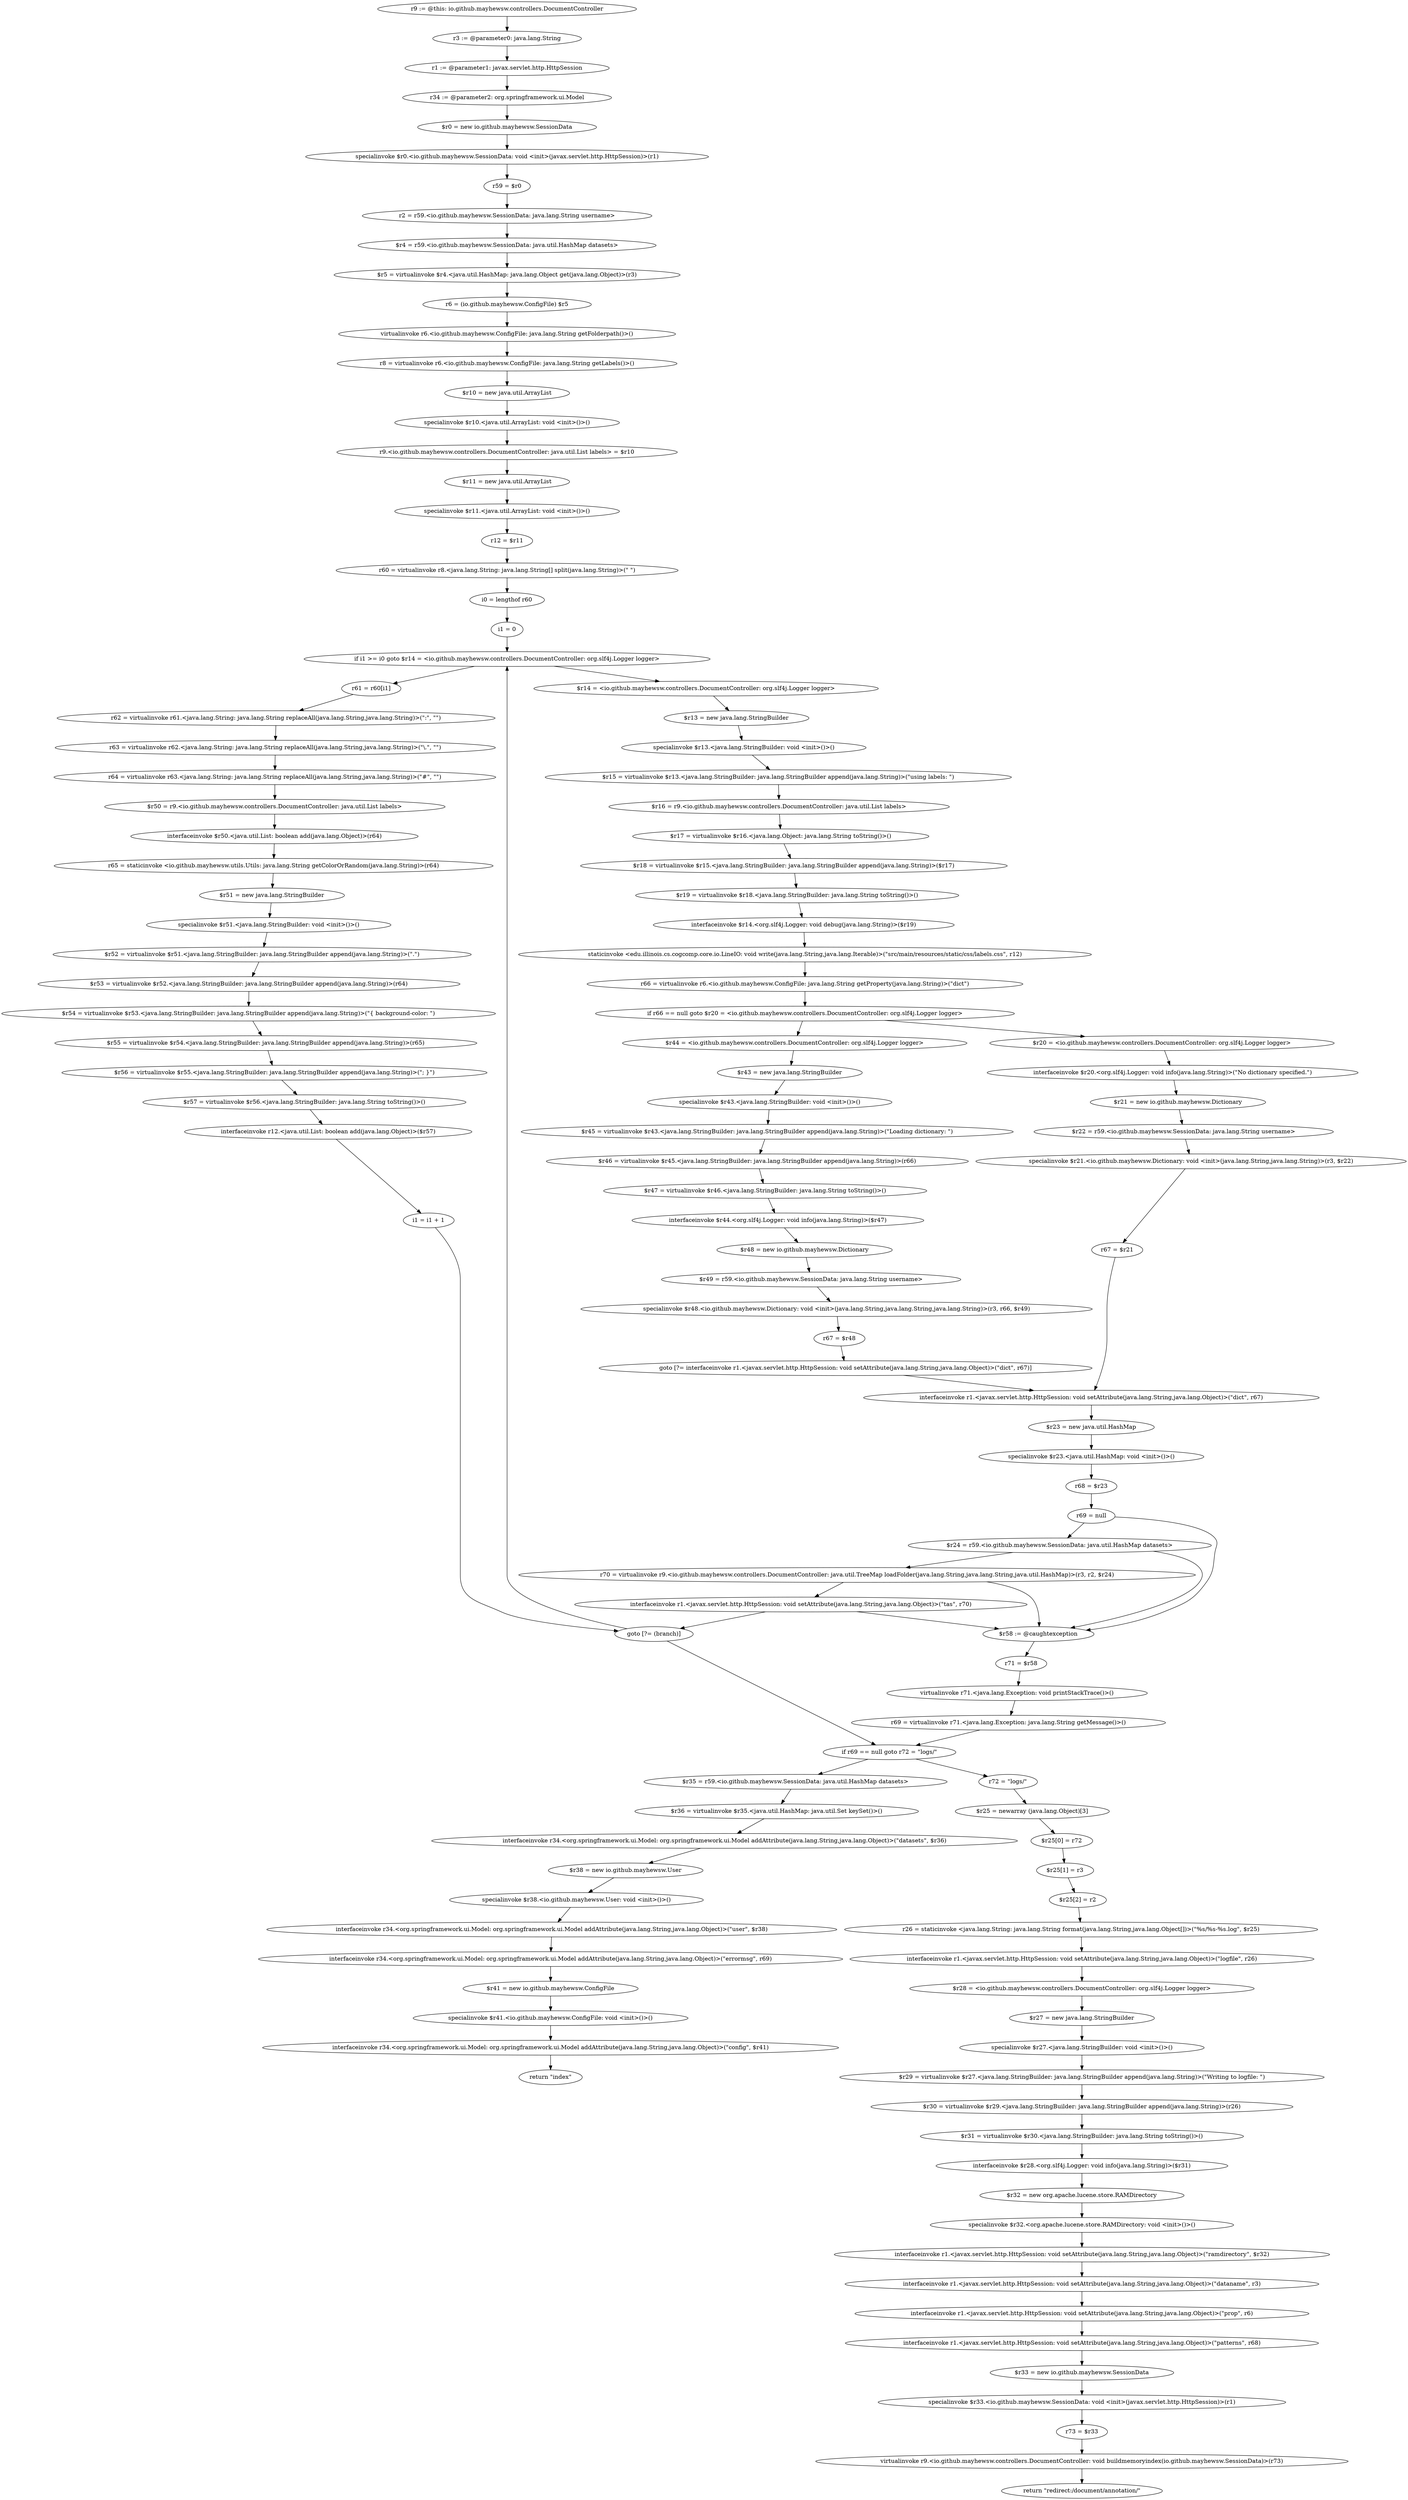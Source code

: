 digraph "unitGraph" {
    "r9 := @this: io.github.mayhewsw.controllers.DocumentController"
    "r3 := @parameter0: java.lang.String"
    "r1 := @parameter1: javax.servlet.http.HttpSession"
    "r34 := @parameter2: org.springframework.ui.Model"
    "$r0 = new io.github.mayhewsw.SessionData"
    "specialinvoke $r0.<io.github.mayhewsw.SessionData: void <init>(javax.servlet.http.HttpSession)>(r1)"
    "r59 = $r0"
    "r2 = r59.<io.github.mayhewsw.SessionData: java.lang.String username>"
    "$r4 = r59.<io.github.mayhewsw.SessionData: java.util.HashMap datasets>"
    "$r5 = virtualinvoke $r4.<java.util.HashMap: java.lang.Object get(java.lang.Object)>(r3)"
    "r6 = (io.github.mayhewsw.ConfigFile) $r5"
    "virtualinvoke r6.<io.github.mayhewsw.ConfigFile: java.lang.String getFolderpath()>()"
    "r8 = virtualinvoke r6.<io.github.mayhewsw.ConfigFile: java.lang.String getLabels()>()"
    "$r10 = new java.util.ArrayList"
    "specialinvoke $r10.<java.util.ArrayList: void <init>()>()"
    "r9.<io.github.mayhewsw.controllers.DocumentController: java.util.List labels> = $r10"
    "$r11 = new java.util.ArrayList"
    "specialinvoke $r11.<java.util.ArrayList: void <init>()>()"
    "r12 = $r11"
    "r60 = virtualinvoke r8.<java.lang.String: java.lang.String[] split(java.lang.String)>(\" \")"
    "i0 = lengthof r60"
    "i1 = 0"
    "if i1 >= i0 goto $r14 = <io.github.mayhewsw.controllers.DocumentController: org.slf4j.Logger logger>"
    "r61 = r60[i1]"
    "r62 = virtualinvoke r61.<java.lang.String: java.lang.String replaceAll(java.lang.String,java.lang.String)>(\":\", \"\")"
    "r63 = virtualinvoke r62.<java.lang.String: java.lang.String replaceAll(java.lang.String,java.lang.String)>(\"\\.\", \"\")"
    "r64 = virtualinvoke r63.<java.lang.String: java.lang.String replaceAll(java.lang.String,java.lang.String)>(\"#\", \"\")"
    "$r50 = r9.<io.github.mayhewsw.controllers.DocumentController: java.util.List labels>"
    "interfaceinvoke $r50.<java.util.List: boolean add(java.lang.Object)>(r64)"
    "r65 = staticinvoke <io.github.mayhewsw.utils.Utils: java.lang.String getColorOrRandom(java.lang.String)>(r64)"
    "$r51 = new java.lang.StringBuilder"
    "specialinvoke $r51.<java.lang.StringBuilder: void <init>()>()"
    "$r52 = virtualinvoke $r51.<java.lang.StringBuilder: java.lang.StringBuilder append(java.lang.String)>(\".\")"
    "$r53 = virtualinvoke $r52.<java.lang.StringBuilder: java.lang.StringBuilder append(java.lang.String)>(r64)"
    "$r54 = virtualinvoke $r53.<java.lang.StringBuilder: java.lang.StringBuilder append(java.lang.String)>(\"{ background-color: \")"
    "$r55 = virtualinvoke $r54.<java.lang.StringBuilder: java.lang.StringBuilder append(java.lang.String)>(r65)"
    "$r56 = virtualinvoke $r55.<java.lang.StringBuilder: java.lang.StringBuilder append(java.lang.String)>(\"; }\")"
    "$r57 = virtualinvoke $r56.<java.lang.StringBuilder: java.lang.String toString()>()"
    "interfaceinvoke r12.<java.util.List: boolean add(java.lang.Object)>($r57)"
    "i1 = i1 + 1"
    "goto [?= (branch)]"
    "$r14 = <io.github.mayhewsw.controllers.DocumentController: org.slf4j.Logger logger>"
    "$r13 = new java.lang.StringBuilder"
    "specialinvoke $r13.<java.lang.StringBuilder: void <init>()>()"
    "$r15 = virtualinvoke $r13.<java.lang.StringBuilder: java.lang.StringBuilder append(java.lang.String)>(\"using labels: \")"
    "$r16 = r9.<io.github.mayhewsw.controllers.DocumentController: java.util.List labels>"
    "$r17 = virtualinvoke $r16.<java.lang.Object: java.lang.String toString()>()"
    "$r18 = virtualinvoke $r15.<java.lang.StringBuilder: java.lang.StringBuilder append(java.lang.String)>($r17)"
    "$r19 = virtualinvoke $r18.<java.lang.StringBuilder: java.lang.String toString()>()"
    "interfaceinvoke $r14.<org.slf4j.Logger: void debug(java.lang.String)>($r19)"
    "staticinvoke <edu.illinois.cs.cogcomp.core.io.LineIO: void write(java.lang.String,java.lang.Iterable)>(\"src/main/resources/static/css/labels.css\", r12)"
    "r66 = virtualinvoke r6.<io.github.mayhewsw.ConfigFile: java.lang.String getProperty(java.lang.String)>(\"dict\")"
    "if r66 == null goto $r20 = <io.github.mayhewsw.controllers.DocumentController: org.slf4j.Logger logger>"
    "$r44 = <io.github.mayhewsw.controllers.DocumentController: org.slf4j.Logger logger>"
    "$r43 = new java.lang.StringBuilder"
    "specialinvoke $r43.<java.lang.StringBuilder: void <init>()>()"
    "$r45 = virtualinvoke $r43.<java.lang.StringBuilder: java.lang.StringBuilder append(java.lang.String)>(\"Loading dictionary: \")"
    "$r46 = virtualinvoke $r45.<java.lang.StringBuilder: java.lang.StringBuilder append(java.lang.String)>(r66)"
    "$r47 = virtualinvoke $r46.<java.lang.StringBuilder: java.lang.String toString()>()"
    "interfaceinvoke $r44.<org.slf4j.Logger: void info(java.lang.String)>($r47)"
    "$r48 = new io.github.mayhewsw.Dictionary"
    "$r49 = r59.<io.github.mayhewsw.SessionData: java.lang.String username>"
    "specialinvoke $r48.<io.github.mayhewsw.Dictionary: void <init>(java.lang.String,java.lang.String,java.lang.String)>(r3, r66, $r49)"
    "r67 = $r48"
    "goto [?= interfaceinvoke r1.<javax.servlet.http.HttpSession: void setAttribute(java.lang.String,java.lang.Object)>(\"dict\", r67)]"
    "$r20 = <io.github.mayhewsw.controllers.DocumentController: org.slf4j.Logger logger>"
    "interfaceinvoke $r20.<org.slf4j.Logger: void info(java.lang.String)>(\"No dictionary specified.\")"
    "$r21 = new io.github.mayhewsw.Dictionary"
    "$r22 = r59.<io.github.mayhewsw.SessionData: java.lang.String username>"
    "specialinvoke $r21.<io.github.mayhewsw.Dictionary: void <init>(java.lang.String,java.lang.String)>(r3, $r22)"
    "r67 = $r21"
    "interfaceinvoke r1.<javax.servlet.http.HttpSession: void setAttribute(java.lang.String,java.lang.Object)>(\"dict\", r67)"
    "$r23 = new java.util.HashMap"
    "specialinvoke $r23.<java.util.HashMap: void <init>()>()"
    "r68 = $r23"
    "r69 = null"
    "$r24 = r59.<io.github.mayhewsw.SessionData: java.util.HashMap datasets>"
    "r70 = virtualinvoke r9.<io.github.mayhewsw.controllers.DocumentController: java.util.TreeMap loadFolder(java.lang.String,java.lang.String,java.util.HashMap)>(r3, r2, $r24)"
    "interfaceinvoke r1.<javax.servlet.http.HttpSession: void setAttribute(java.lang.String,java.lang.Object)>(\"tas\", r70)"
    "$r58 := @caughtexception"
    "r71 = $r58"
    "virtualinvoke r71.<java.lang.Exception: void printStackTrace()>()"
    "r69 = virtualinvoke r71.<java.lang.Exception: java.lang.String getMessage()>()"
    "if r69 == null goto r72 = \"logs/\""
    "$r35 = r59.<io.github.mayhewsw.SessionData: java.util.HashMap datasets>"
    "$r36 = virtualinvoke $r35.<java.util.HashMap: java.util.Set keySet()>()"
    "interfaceinvoke r34.<org.springframework.ui.Model: org.springframework.ui.Model addAttribute(java.lang.String,java.lang.Object)>(\"datasets\", $r36)"
    "$r38 = new io.github.mayhewsw.User"
    "specialinvoke $r38.<io.github.mayhewsw.User: void <init>()>()"
    "interfaceinvoke r34.<org.springframework.ui.Model: org.springframework.ui.Model addAttribute(java.lang.String,java.lang.Object)>(\"user\", $r38)"
    "interfaceinvoke r34.<org.springframework.ui.Model: org.springframework.ui.Model addAttribute(java.lang.String,java.lang.Object)>(\"errormsg\", r69)"
    "$r41 = new io.github.mayhewsw.ConfigFile"
    "specialinvoke $r41.<io.github.mayhewsw.ConfigFile: void <init>()>()"
    "interfaceinvoke r34.<org.springframework.ui.Model: org.springframework.ui.Model addAttribute(java.lang.String,java.lang.Object)>(\"config\", $r41)"
    "return \"index\""
    "r72 = \"logs/\""
    "$r25 = newarray (java.lang.Object)[3]"
    "$r25[0] = r72"
    "$r25[1] = r3"
    "$r25[2] = r2"
    "r26 = staticinvoke <java.lang.String: java.lang.String format(java.lang.String,java.lang.Object[])>(\"%s/%s-%s.log\", $r25)"
    "interfaceinvoke r1.<javax.servlet.http.HttpSession: void setAttribute(java.lang.String,java.lang.Object)>(\"logfile\", r26)"
    "$r28 = <io.github.mayhewsw.controllers.DocumentController: org.slf4j.Logger logger>"
    "$r27 = new java.lang.StringBuilder"
    "specialinvoke $r27.<java.lang.StringBuilder: void <init>()>()"
    "$r29 = virtualinvoke $r27.<java.lang.StringBuilder: java.lang.StringBuilder append(java.lang.String)>(\"Writing to logfile: \")"
    "$r30 = virtualinvoke $r29.<java.lang.StringBuilder: java.lang.StringBuilder append(java.lang.String)>(r26)"
    "$r31 = virtualinvoke $r30.<java.lang.StringBuilder: java.lang.String toString()>()"
    "interfaceinvoke $r28.<org.slf4j.Logger: void info(java.lang.String)>($r31)"
    "$r32 = new org.apache.lucene.store.RAMDirectory"
    "specialinvoke $r32.<org.apache.lucene.store.RAMDirectory: void <init>()>()"
    "interfaceinvoke r1.<javax.servlet.http.HttpSession: void setAttribute(java.lang.String,java.lang.Object)>(\"ramdirectory\", $r32)"
    "interfaceinvoke r1.<javax.servlet.http.HttpSession: void setAttribute(java.lang.String,java.lang.Object)>(\"dataname\", r3)"
    "interfaceinvoke r1.<javax.servlet.http.HttpSession: void setAttribute(java.lang.String,java.lang.Object)>(\"prop\", r6)"
    "interfaceinvoke r1.<javax.servlet.http.HttpSession: void setAttribute(java.lang.String,java.lang.Object)>(\"patterns\", r68)"
    "$r33 = new io.github.mayhewsw.SessionData"
    "specialinvoke $r33.<io.github.mayhewsw.SessionData: void <init>(javax.servlet.http.HttpSession)>(r1)"
    "r73 = $r33"
    "virtualinvoke r9.<io.github.mayhewsw.controllers.DocumentController: void buildmemoryindex(io.github.mayhewsw.SessionData)>(r73)"
    "return \"redirect:/document/annotation/\""
    "r9 := @this: io.github.mayhewsw.controllers.DocumentController"->"r3 := @parameter0: java.lang.String";
    "r3 := @parameter0: java.lang.String"->"r1 := @parameter1: javax.servlet.http.HttpSession";
    "r1 := @parameter1: javax.servlet.http.HttpSession"->"r34 := @parameter2: org.springframework.ui.Model";
    "r34 := @parameter2: org.springframework.ui.Model"->"$r0 = new io.github.mayhewsw.SessionData";
    "$r0 = new io.github.mayhewsw.SessionData"->"specialinvoke $r0.<io.github.mayhewsw.SessionData: void <init>(javax.servlet.http.HttpSession)>(r1)";
    "specialinvoke $r0.<io.github.mayhewsw.SessionData: void <init>(javax.servlet.http.HttpSession)>(r1)"->"r59 = $r0";
    "r59 = $r0"->"r2 = r59.<io.github.mayhewsw.SessionData: java.lang.String username>";
    "r2 = r59.<io.github.mayhewsw.SessionData: java.lang.String username>"->"$r4 = r59.<io.github.mayhewsw.SessionData: java.util.HashMap datasets>";
    "$r4 = r59.<io.github.mayhewsw.SessionData: java.util.HashMap datasets>"->"$r5 = virtualinvoke $r4.<java.util.HashMap: java.lang.Object get(java.lang.Object)>(r3)";
    "$r5 = virtualinvoke $r4.<java.util.HashMap: java.lang.Object get(java.lang.Object)>(r3)"->"r6 = (io.github.mayhewsw.ConfigFile) $r5";
    "r6 = (io.github.mayhewsw.ConfigFile) $r5"->"virtualinvoke r6.<io.github.mayhewsw.ConfigFile: java.lang.String getFolderpath()>()";
    "virtualinvoke r6.<io.github.mayhewsw.ConfigFile: java.lang.String getFolderpath()>()"->"r8 = virtualinvoke r6.<io.github.mayhewsw.ConfigFile: java.lang.String getLabels()>()";
    "r8 = virtualinvoke r6.<io.github.mayhewsw.ConfigFile: java.lang.String getLabels()>()"->"$r10 = new java.util.ArrayList";
    "$r10 = new java.util.ArrayList"->"specialinvoke $r10.<java.util.ArrayList: void <init>()>()";
    "specialinvoke $r10.<java.util.ArrayList: void <init>()>()"->"r9.<io.github.mayhewsw.controllers.DocumentController: java.util.List labels> = $r10";
    "r9.<io.github.mayhewsw.controllers.DocumentController: java.util.List labels> = $r10"->"$r11 = new java.util.ArrayList";
    "$r11 = new java.util.ArrayList"->"specialinvoke $r11.<java.util.ArrayList: void <init>()>()";
    "specialinvoke $r11.<java.util.ArrayList: void <init>()>()"->"r12 = $r11";
    "r12 = $r11"->"r60 = virtualinvoke r8.<java.lang.String: java.lang.String[] split(java.lang.String)>(\" \")";
    "r60 = virtualinvoke r8.<java.lang.String: java.lang.String[] split(java.lang.String)>(\" \")"->"i0 = lengthof r60";
    "i0 = lengthof r60"->"i1 = 0";
    "i1 = 0"->"if i1 >= i0 goto $r14 = <io.github.mayhewsw.controllers.DocumentController: org.slf4j.Logger logger>";
    "if i1 >= i0 goto $r14 = <io.github.mayhewsw.controllers.DocumentController: org.slf4j.Logger logger>"->"r61 = r60[i1]";
    "if i1 >= i0 goto $r14 = <io.github.mayhewsw.controllers.DocumentController: org.slf4j.Logger logger>"->"$r14 = <io.github.mayhewsw.controllers.DocumentController: org.slf4j.Logger logger>";
    "r61 = r60[i1]"->"r62 = virtualinvoke r61.<java.lang.String: java.lang.String replaceAll(java.lang.String,java.lang.String)>(\":\", \"\")";
    "r62 = virtualinvoke r61.<java.lang.String: java.lang.String replaceAll(java.lang.String,java.lang.String)>(\":\", \"\")"->"r63 = virtualinvoke r62.<java.lang.String: java.lang.String replaceAll(java.lang.String,java.lang.String)>(\"\\.\", \"\")";
    "r63 = virtualinvoke r62.<java.lang.String: java.lang.String replaceAll(java.lang.String,java.lang.String)>(\"\\.\", \"\")"->"r64 = virtualinvoke r63.<java.lang.String: java.lang.String replaceAll(java.lang.String,java.lang.String)>(\"#\", \"\")";
    "r64 = virtualinvoke r63.<java.lang.String: java.lang.String replaceAll(java.lang.String,java.lang.String)>(\"#\", \"\")"->"$r50 = r9.<io.github.mayhewsw.controllers.DocumentController: java.util.List labels>";
    "$r50 = r9.<io.github.mayhewsw.controllers.DocumentController: java.util.List labels>"->"interfaceinvoke $r50.<java.util.List: boolean add(java.lang.Object)>(r64)";
    "interfaceinvoke $r50.<java.util.List: boolean add(java.lang.Object)>(r64)"->"r65 = staticinvoke <io.github.mayhewsw.utils.Utils: java.lang.String getColorOrRandom(java.lang.String)>(r64)";
    "r65 = staticinvoke <io.github.mayhewsw.utils.Utils: java.lang.String getColorOrRandom(java.lang.String)>(r64)"->"$r51 = new java.lang.StringBuilder";
    "$r51 = new java.lang.StringBuilder"->"specialinvoke $r51.<java.lang.StringBuilder: void <init>()>()";
    "specialinvoke $r51.<java.lang.StringBuilder: void <init>()>()"->"$r52 = virtualinvoke $r51.<java.lang.StringBuilder: java.lang.StringBuilder append(java.lang.String)>(\".\")";
    "$r52 = virtualinvoke $r51.<java.lang.StringBuilder: java.lang.StringBuilder append(java.lang.String)>(\".\")"->"$r53 = virtualinvoke $r52.<java.lang.StringBuilder: java.lang.StringBuilder append(java.lang.String)>(r64)";
    "$r53 = virtualinvoke $r52.<java.lang.StringBuilder: java.lang.StringBuilder append(java.lang.String)>(r64)"->"$r54 = virtualinvoke $r53.<java.lang.StringBuilder: java.lang.StringBuilder append(java.lang.String)>(\"{ background-color: \")";
    "$r54 = virtualinvoke $r53.<java.lang.StringBuilder: java.lang.StringBuilder append(java.lang.String)>(\"{ background-color: \")"->"$r55 = virtualinvoke $r54.<java.lang.StringBuilder: java.lang.StringBuilder append(java.lang.String)>(r65)";
    "$r55 = virtualinvoke $r54.<java.lang.StringBuilder: java.lang.StringBuilder append(java.lang.String)>(r65)"->"$r56 = virtualinvoke $r55.<java.lang.StringBuilder: java.lang.StringBuilder append(java.lang.String)>(\"; }\")";
    "$r56 = virtualinvoke $r55.<java.lang.StringBuilder: java.lang.StringBuilder append(java.lang.String)>(\"; }\")"->"$r57 = virtualinvoke $r56.<java.lang.StringBuilder: java.lang.String toString()>()";
    "$r57 = virtualinvoke $r56.<java.lang.StringBuilder: java.lang.String toString()>()"->"interfaceinvoke r12.<java.util.List: boolean add(java.lang.Object)>($r57)";
    "interfaceinvoke r12.<java.util.List: boolean add(java.lang.Object)>($r57)"->"i1 = i1 + 1";
    "i1 = i1 + 1"->"goto [?= (branch)]";
    "goto [?= (branch)]"->"if i1 >= i0 goto $r14 = <io.github.mayhewsw.controllers.DocumentController: org.slf4j.Logger logger>";
    "$r14 = <io.github.mayhewsw.controllers.DocumentController: org.slf4j.Logger logger>"->"$r13 = new java.lang.StringBuilder";
    "$r13 = new java.lang.StringBuilder"->"specialinvoke $r13.<java.lang.StringBuilder: void <init>()>()";
    "specialinvoke $r13.<java.lang.StringBuilder: void <init>()>()"->"$r15 = virtualinvoke $r13.<java.lang.StringBuilder: java.lang.StringBuilder append(java.lang.String)>(\"using labels: \")";
    "$r15 = virtualinvoke $r13.<java.lang.StringBuilder: java.lang.StringBuilder append(java.lang.String)>(\"using labels: \")"->"$r16 = r9.<io.github.mayhewsw.controllers.DocumentController: java.util.List labels>";
    "$r16 = r9.<io.github.mayhewsw.controllers.DocumentController: java.util.List labels>"->"$r17 = virtualinvoke $r16.<java.lang.Object: java.lang.String toString()>()";
    "$r17 = virtualinvoke $r16.<java.lang.Object: java.lang.String toString()>()"->"$r18 = virtualinvoke $r15.<java.lang.StringBuilder: java.lang.StringBuilder append(java.lang.String)>($r17)";
    "$r18 = virtualinvoke $r15.<java.lang.StringBuilder: java.lang.StringBuilder append(java.lang.String)>($r17)"->"$r19 = virtualinvoke $r18.<java.lang.StringBuilder: java.lang.String toString()>()";
    "$r19 = virtualinvoke $r18.<java.lang.StringBuilder: java.lang.String toString()>()"->"interfaceinvoke $r14.<org.slf4j.Logger: void debug(java.lang.String)>($r19)";
    "interfaceinvoke $r14.<org.slf4j.Logger: void debug(java.lang.String)>($r19)"->"staticinvoke <edu.illinois.cs.cogcomp.core.io.LineIO: void write(java.lang.String,java.lang.Iterable)>(\"src/main/resources/static/css/labels.css\", r12)";
    "staticinvoke <edu.illinois.cs.cogcomp.core.io.LineIO: void write(java.lang.String,java.lang.Iterable)>(\"src/main/resources/static/css/labels.css\", r12)"->"r66 = virtualinvoke r6.<io.github.mayhewsw.ConfigFile: java.lang.String getProperty(java.lang.String)>(\"dict\")";
    "r66 = virtualinvoke r6.<io.github.mayhewsw.ConfigFile: java.lang.String getProperty(java.lang.String)>(\"dict\")"->"if r66 == null goto $r20 = <io.github.mayhewsw.controllers.DocumentController: org.slf4j.Logger logger>";
    "if r66 == null goto $r20 = <io.github.mayhewsw.controllers.DocumentController: org.slf4j.Logger logger>"->"$r44 = <io.github.mayhewsw.controllers.DocumentController: org.slf4j.Logger logger>";
    "if r66 == null goto $r20 = <io.github.mayhewsw.controllers.DocumentController: org.slf4j.Logger logger>"->"$r20 = <io.github.mayhewsw.controllers.DocumentController: org.slf4j.Logger logger>";
    "$r44 = <io.github.mayhewsw.controllers.DocumentController: org.slf4j.Logger logger>"->"$r43 = new java.lang.StringBuilder";
    "$r43 = new java.lang.StringBuilder"->"specialinvoke $r43.<java.lang.StringBuilder: void <init>()>()";
    "specialinvoke $r43.<java.lang.StringBuilder: void <init>()>()"->"$r45 = virtualinvoke $r43.<java.lang.StringBuilder: java.lang.StringBuilder append(java.lang.String)>(\"Loading dictionary: \")";
    "$r45 = virtualinvoke $r43.<java.lang.StringBuilder: java.lang.StringBuilder append(java.lang.String)>(\"Loading dictionary: \")"->"$r46 = virtualinvoke $r45.<java.lang.StringBuilder: java.lang.StringBuilder append(java.lang.String)>(r66)";
    "$r46 = virtualinvoke $r45.<java.lang.StringBuilder: java.lang.StringBuilder append(java.lang.String)>(r66)"->"$r47 = virtualinvoke $r46.<java.lang.StringBuilder: java.lang.String toString()>()";
    "$r47 = virtualinvoke $r46.<java.lang.StringBuilder: java.lang.String toString()>()"->"interfaceinvoke $r44.<org.slf4j.Logger: void info(java.lang.String)>($r47)";
    "interfaceinvoke $r44.<org.slf4j.Logger: void info(java.lang.String)>($r47)"->"$r48 = new io.github.mayhewsw.Dictionary";
    "$r48 = new io.github.mayhewsw.Dictionary"->"$r49 = r59.<io.github.mayhewsw.SessionData: java.lang.String username>";
    "$r49 = r59.<io.github.mayhewsw.SessionData: java.lang.String username>"->"specialinvoke $r48.<io.github.mayhewsw.Dictionary: void <init>(java.lang.String,java.lang.String,java.lang.String)>(r3, r66, $r49)";
    "specialinvoke $r48.<io.github.mayhewsw.Dictionary: void <init>(java.lang.String,java.lang.String,java.lang.String)>(r3, r66, $r49)"->"r67 = $r48";
    "r67 = $r48"->"goto [?= interfaceinvoke r1.<javax.servlet.http.HttpSession: void setAttribute(java.lang.String,java.lang.Object)>(\"dict\", r67)]";
    "goto [?= interfaceinvoke r1.<javax.servlet.http.HttpSession: void setAttribute(java.lang.String,java.lang.Object)>(\"dict\", r67)]"->"interfaceinvoke r1.<javax.servlet.http.HttpSession: void setAttribute(java.lang.String,java.lang.Object)>(\"dict\", r67)";
    "$r20 = <io.github.mayhewsw.controllers.DocumentController: org.slf4j.Logger logger>"->"interfaceinvoke $r20.<org.slf4j.Logger: void info(java.lang.String)>(\"No dictionary specified.\")";
    "interfaceinvoke $r20.<org.slf4j.Logger: void info(java.lang.String)>(\"No dictionary specified.\")"->"$r21 = new io.github.mayhewsw.Dictionary";
    "$r21 = new io.github.mayhewsw.Dictionary"->"$r22 = r59.<io.github.mayhewsw.SessionData: java.lang.String username>";
    "$r22 = r59.<io.github.mayhewsw.SessionData: java.lang.String username>"->"specialinvoke $r21.<io.github.mayhewsw.Dictionary: void <init>(java.lang.String,java.lang.String)>(r3, $r22)";
    "specialinvoke $r21.<io.github.mayhewsw.Dictionary: void <init>(java.lang.String,java.lang.String)>(r3, $r22)"->"r67 = $r21";
    "r67 = $r21"->"interfaceinvoke r1.<javax.servlet.http.HttpSession: void setAttribute(java.lang.String,java.lang.Object)>(\"dict\", r67)";
    "interfaceinvoke r1.<javax.servlet.http.HttpSession: void setAttribute(java.lang.String,java.lang.Object)>(\"dict\", r67)"->"$r23 = new java.util.HashMap";
    "$r23 = new java.util.HashMap"->"specialinvoke $r23.<java.util.HashMap: void <init>()>()";
    "specialinvoke $r23.<java.util.HashMap: void <init>()>()"->"r68 = $r23";
    "r68 = $r23"->"r69 = null";
    "r69 = null"->"$r24 = r59.<io.github.mayhewsw.SessionData: java.util.HashMap datasets>";
    "r69 = null"->"$r58 := @caughtexception";
    "$r24 = r59.<io.github.mayhewsw.SessionData: java.util.HashMap datasets>"->"r70 = virtualinvoke r9.<io.github.mayhewsw.controllers.DocumentController: java.util.TreeMap loadFolder(java.lang.String,java.lang.String,java.util.HashMap)>(r3, r2, $r24)";
    "$r24 = r59.<io.github.mayhewsw.SessionData: java.util.HashMap datasets>"->"$r58 := @caughtexception";
    "r70 = virtualinvoke r9.<io.github.mayhewsw.controllers.DocumentController: java.util.TreeMap loadFolder(java.lang.String,java.lang.String,java.util.HashMap)>(r3, r2, $r24)"->"interfaceinvoke r1.<javax.servlet.http.HttpSession: void setAttribute(java.lang.String,java.lang.Object)>(\"tas\", r70)";
    "r70 = virtualinvoke r9.<io.github.mayhewsw.controllers.DocumentController: java.util.TreeMap loadFolder(java.lang.String,java.lang.String,java.util.HashMap)>(r3, r2, $r24)"->"$r58 := @caughtexception";
    "interfaceinvoke r1.<javax.servlet.http.HttpSession: void setAttribute(java.lang.String,java.lang.Object)>(\"tas\", r70)"->"goto [?= (branch)]";
    "interfaceinvoke r1.<javax.servlet.http.HttpSession: void setAttribute(java.lang.String,java.lang.Object)>(\"tas\", r70)"->"$r58 := @caughtexception";
    "goto [?= (branch)]"->"if r69 == null goto r72 = \"logs/\"";
    "$r58 := @caughtexception"->"r71 = $r58";
    "r71 = $r58"->"virtualinvoke r71.<java.lang.Exception: void printStackTrace()>()";
    "virtualinvoke r71.<java.lang.Exception: void printStackTrace()>()"->"r69 = virtualinvoke r71.<java.lang.Exception: java.lang.String getMessage()>()";
    "r69 = virtualinvoke r71.<java.lang.Exception: java.lang.String getMessage()>()"->"if r69 == null goto r72 = \"logs/\"";
    "if r69 == null goto r72 = \"logs/\""->"$r35 = r59.<io.github.mayhewsw.SessionData: java.util.HashMap datasets>";
    "if r69 == null goto r72 = \"logs/\""->"r72 = \"logs/\"";
    "$r35 = r59.<io.github.mayhewsw.SessionData: java.util.HashMap datasets>"->"$r36 = virtualinvoke $r35.<java.util.HashMap: java.util.Set keySet()>()";
    "$r36 = virtualinvoke $r35.<java.util.HashMap: java.util.Set keySet()>()"->"interfaceinvoke r34.<org.springframework.ui.Model: org.springframework.ui.Model addAttribute(java.lang.String,java.lang.Object)>(\"datasets\", $r36)";
    "interfaceinvoke r34.<org.springframework.ui.Model: org.springframework.ui.Model addAttribute(java.lang.String,java.lang.Object)>(\"datasets\", $r36)"->"$r38 = new io.github.mayhewsw.User";
    "$r38 = new io.github.mayhewsw.User"->"specialinvoke $r38.<io.github.mayhewsw.User: void <init>()>()";
    "specialinvoke $r38.<io.github.mayhewsw.User: void <init>()>()"->"interfaceinvoke r34.<org.springframework.ui.Model: org.springframework.ui.Model addAttribute(java.lang.String,java.lang.Object)>(\"user\", $r38)";
    "interfaceinvoke r34.<org.springframework.ui.Model: org.springframework.ui.Model addAttribute(java.lang.String,java.lang.Object)>(\"user\", $r38)"->"interfaceinvoke r34.<org.springframework.ui.Model: org.springframework.ui.Model addAttribute(java.lang.String,java.lang.Object)>(\"errormsg\", r69)";
    "interfaceinvoke r34.<org.springframework.ui.Model: org.springframework.ui.Model addAttribute(java.lang.String,java.lang.Object)>(\"errormsg\", r69)"->"$r41 = new io.github.mayhewsw.ConfigFile";
    "$r41 = new io.github.mayhewsw.ConfigFile"->"specialinvoke $r41.<io.github.mayhewsw.ConfigFile: void <init>()>()";
    "specialinvoke $r41.<io.github.mayhewsw.ConfigFile: void <init>()>()"->"interfaceinvoke r34.<org.springframework.ui.Model: org.springframework.ui.Model addAttribute(java.lang.String,java.lang.Object)>(\"config\", $r41)";
    "interfaceinvoke r34.<org.springframework.ui.Model: org.springframework.ui.Model addAttribute(java.lang.String,java.lang.Object)>(\"config\", $r41)"->"return \"index\"";
    "r72 = \"logs/\""->"$r25 = newarray (java.lang.Object)[3]";
    "$r25 = newarray (java.lang.Object)[3]"->"$r25[0] = r72";
    "$r25[0] = r72"->"$r25[1] = r3";
    "$r25[1] = r3"->"$r25[2] = r2";
    "$r25[2] = r2"->"r26 = staticinvoke <java.lang.String: java.lang.String format(java.lang.String,java.lang.Object[])>(\"%s/%s-%s.log\", $r25)";
    "r26 = staticinvoke <java.lang.String: java.lang.String format(java.lang.String,java.lang.Object[])>(\"%s/%s-%s.log\", $r25)"->"interfaceinvoke r1.<javax.servlet.http.HttpSession: void setAttribute(java.lang.String,java.lang.Object)>(\"logfile\", r26)";
    "interfaceinvoke r1.<javax.servlet.http.HttpSession: void setAttribute(java.lang.String,java.lang.Object)>(\"logfile\", r26)"->"$r28 = <io.github.mayhewsw.controllers.DocumentController: org.slf4j.Logger logger>";
    "$r28 = <io.github.mayhewsw.controllers.DocumentController: org.slf4j.Logger logger>"->"$r27 = new java.lang.StringBuilder";
    "$r27 = new java.lang.StringBuilder"->"specialinvoke $r27.<java.lang.StringBuilder: void <init>()>()";
    "specialinvoke $r27.<java.lang.StringBuilder: void <init>()>()"->"$r29 = virtualinvoke $r27.<java.lang.StringBuilder: java.lang.StringBuilder append(java.lang.String)>(\"Writing to logfile: \")";
    "$r29 = virtualinvoke $r27.<java.lang.StringBuilder: java.lang.StringBuilder append(java.lang.String)>(\"Writing to logfile: \")"->"$r30 = virtualinvoke $r29.<java.lang.StringBuilder: java.lang.StringBuilder append(java.lang.String)>(r26)";
    "$r30 = virtualinvoke $r29.<java.lang.StringBuilder: java.lang.StringBuilder append(java.lang.String)>(r26)"->"$r31 = virtualinvoke $r30.<java.lang.StringBuilder: java.lang.String toString()>()";
    "$r31 = virtualinvoke $r30.<java.lang.StringBuilder: java.lang.String toString()>()"->"interfaceinvoke $r28.<org.slf4j.Logger: void info(java.lang.String)>($r31)";
    "interfaceinvoke $r28.<org.slf4j.Logger: void info(java.lang.String)>($r31)"->"$r32 = new org.apache.lucene.store.RAMDirectory";
    "$r32 = new org.apache.lucene.store.RAMDirectory"->"specialinvoke $r32.<org.apache.lucene.store.RAMDirectory: void <init>()>()";
    "specialinvoke $r32.<org.apache.lucene.store.RAMDirectory: void <init>()>()"->"interfaceinvoke r1.<javax.servlet.http.HttpSession: void setAttribute(java.lang.String,java.lang.Object)>(\"ramdirectory\", $r32)";
    "interfaceinvoke r1.<javax.servlet.http.HttpSession: void setAttribute(java.lang.String,java.lang.Object)>(\"ramdirectory\", $r32)"->"interfaceinvoke r1.<javax.servlet.http.HttpSession: void setAttribute(java.lang.String,java.lang.Object)>(\"dataname\", r3)";
    "interfaceinvoke r1.<javax.servlet.http.HttpSession: void setAttribute(java.lang.String,java.lang.Object)>(\"dataname\", r3)"->"interfaceinvoke r1.<javax.servlet.http.HttpSession: void setAttribute(java.lang.String,java.lang.Object)>(\"prop\", r6)";
    "interfaceinvoke r1.<javax.servlet.http.HttpSession: void setAttribute(java.lang.String,java.lang.Object)>(\"prop\", r6)"->"interfaceinvoke r1.<javax.servlet.http.HttpSession: void setAttribute(java.lang.String,java.lang.Object)>(\"patterns\", r68)";
    "interfaceinvoke r1.<javax.servlet.http.HttpSession: void setAttribute(java.lang.String,java.lang.Object)>(\"patterns\", r68)"->"$r33 = new io.github.mayhewsw.SessionData";
    "$r33 = new io.github.mayhewsw.SessionData"->"specialinvoke $r33.<io.github.mayhewsw.SessionData: void <init>(javax.servlet.http.HttpSession)>(r1)";
    "specialinvoke $r33.<io.github.mayhewsw.SessionData: void <init>(javax.servlet.http.HttpSession)>(r1)"->"r73 = $r33";
    "r73 = $r33"->"virtualinvoke r9.<io.github.mayhewsw.controllers.DocumentController: void buildmemoryindex(io.github.mayhewsw.SessionData)>(r73)";
    "virtualinvoke r9.<io.github.mayhewsw.controllers.DocumentController: void buildmemoryindex(io.github.mayhewsw.SessionData)>(r73)"->"return \"redirect:/document/annotation/\"";
}

